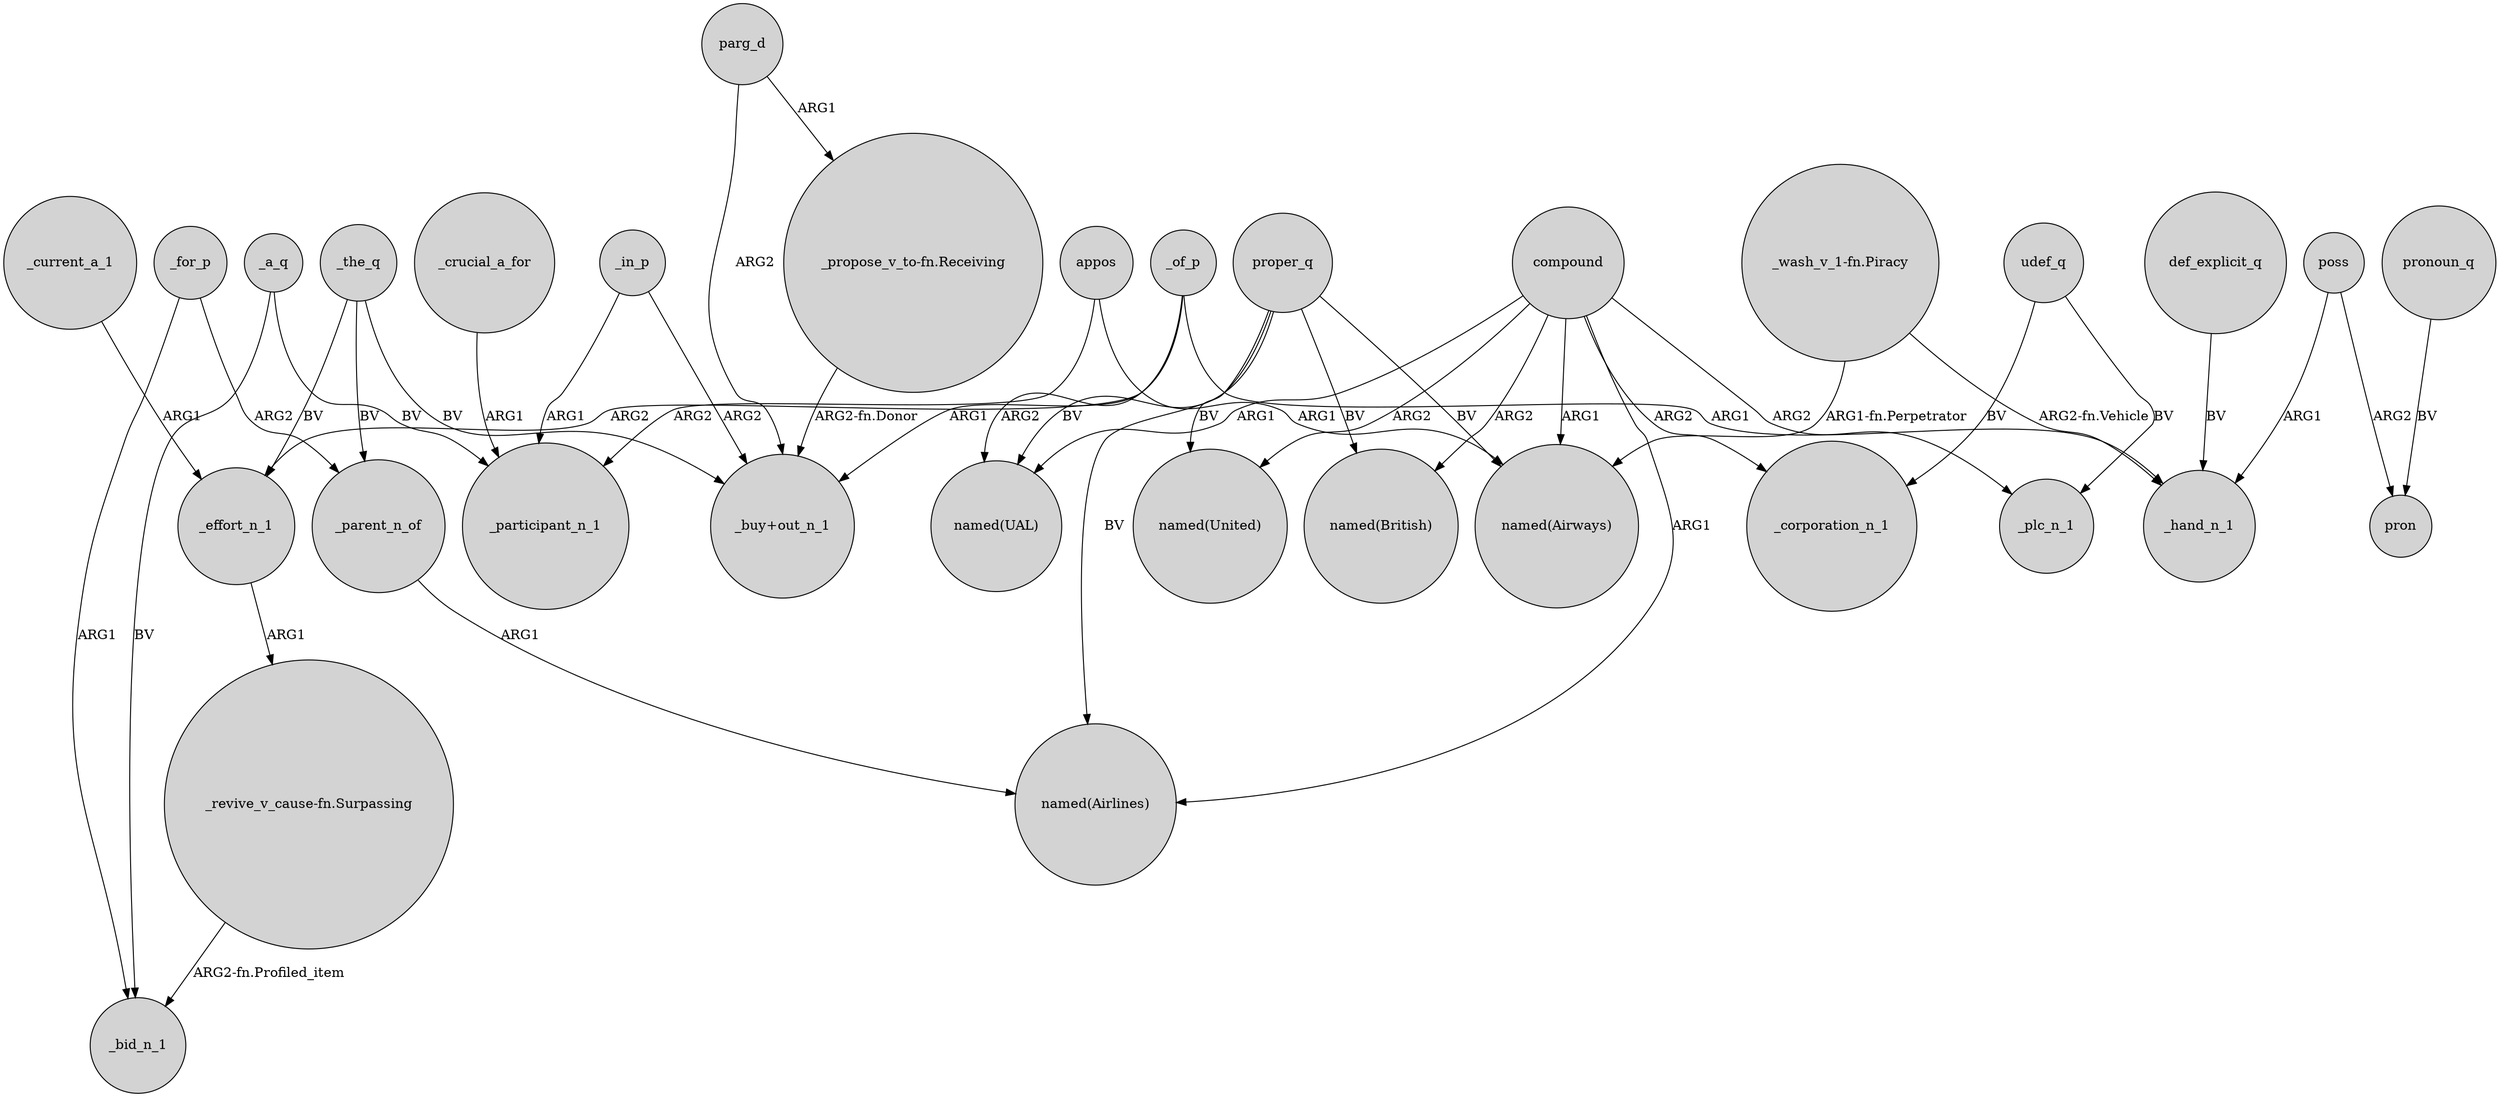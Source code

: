 digraph {
	node [shape=circle style=filled]
	proper_q -> "named(British)" [label=BV]
	_parent_n_of -> "named(Airlines)" [label=ARG1]
	_in_p -> _participant_n_1 [label=ARG1]
	_effort_n_1 -> "_revive_v_cause-fn.Surpassing" [label=ARG1]
	_a_q -> _bid_n_1 [label=BV]
	compound -> "named(Airlines)" [label=ARG1]
	compound -> "named(UAL)" [label=ARG1]
	"_propose_v_to-fn.Receiving" -> "_buy+out_n_1" [label="ARG2-fn.Donor"]
	compound -> _plc_n_1 [label=ARG2]
	_a_q -> _participant_n_1 [label=BV]
	parg_d -> "_propose_v_to-fn.Receiving" [label=ARG1]
	compound -> "named(United)" [label=ARG2]
	_the_q -> _parent_n_of [label=BV]
	_of_p -> "_buy+out_n_1" [label=ARG1]
	_current_a_1 -> _effort_n_1 [label=ARG1]
	_of_p -> _effort_n_1 [label=ARG2]
	_for_p -> _parent_n_of [label=ARG2]
	proper_q -> "named(Airlines)" [label=BV]
	compound -> "named(Airways)" [label=ARG1]
	parg_d -> "_buy+out_n_1" [label=ARG2]
	"_wash_v_1-fn.Piracy" -> "named(Airways)" [label="ARG1-fn.Perpetrator"]
	proper_q -> "named(UAL)" [label=BV]
	pronoun_q -> pron [label=BV]
	poss -> pron [label=ARG2]
	_of_p -> _hand_n_1 [label=ARG1]
	"_revive_v_cause-fn.Surpassing" -> _bid_n_1 [label="ARG2-fn.Profiled_item"]
	def_explicit_q -> _hand_n_1 [label=BV]
	proper_q -> "named(United)" [label=BV]
	proper_q -> "named(Airways)" [label=BV]
	compound -> _corporation_n_1 [label=ARG2]
	compound -> "named(British)" [label=ARG2]
	udef_q -> _corporation_n_1 [label=BV]
	appos -> _participant_n_1 [label=ARG2]
	"_wash_v_1-fn.Piracy" -> _hand_n_1 [label="ARG2-fn.Vehicle"]
	_in_p -> "_buy+out_n_1" [label=ARG2]
	udef_q -> _plc_n_1 [label=BV]
	_the_q -> "_buy+out_n_1" [label=BV]
	poss -> _hand_n_1 [label=ARG1]
	_the_q -> _effort_n_1 [label=BV]
	_crucial_a_for -> _participant_n_1 [label=ARG1]
	appos -> "named(Airways)" [label=ARG1]
	_of_p -> "named(UAL)" [label=ARG2]
	_for_p -> _bid_n_1 [label=ARG1]
}
